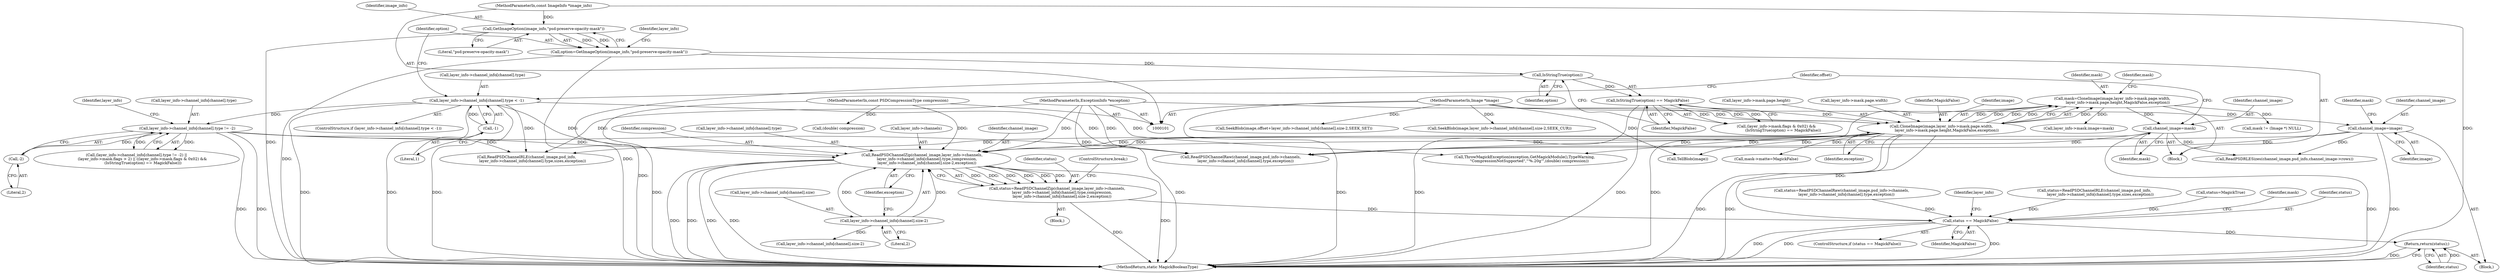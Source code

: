 digraph "1_ImageMagick_7f2dc7a1afc067d0c89f12c82bcdec0445fb1b94@array" {
"1000290" [label="(Call,ReadPSDChannelZip(channel_image,layer_info->channels,\n        layer_info->channel_info[channel].type,compression,\n        layer_info->channel_info[channel].size-2,exception))"];
"1000114" [label="(Call,channel_image=image)"];
"1000102" [label="(MethodParameterIn,Image *image)"];
"1000212" [label="(Call,channel_image=mask)"];
"1000187" [label="(Call,mask=CloneImage(image,layer_info->mask.page.width,\n         layer_info->mask.page.height,MagickFalse,exception))"];
"1000189" [label="(Call,CloneImage(image,layer_info->mask.page.width,\n         layer_info->mask.page.height,MagickFalse,exception))"];
"1000168" [label="(Call,IsStringTrue(option) == MagickFalse)"];
"1000169" [label="(Call,IsStringTrue(option))"];
"1000135" [label="(Call,option=GetImageOption(image_info,\"psd:preserve-opacity-mask\"))"];
"1000137" [label="(Call,GetImageOption(image_info,\"psd:preserve-opacity-mask\"))"];
"1000103" [label="(MethodParameterIn,const ImageInfo *image_info)"];
"1000108" [label="(MethodParameterIn,ExceptionInfo *exception)"];
"1000142" [label="(Call,layer_info->channel_info[channel].type != -2)"];
"1000123" [label="(Call,layer_info->channel_info[channel].type < -1)"];
"1000131" [label="(Call,-1)"];
"1000150" [label="(Call,-2)"];
"1000107" [label="(MethodParameterIn,const PSDCompressionType compression)"];
"1000303" [label="(Call,layer_info->channel_info[channel].size-2)"];
"1000288" [label="(Call,status=ReadPSDChannelZip(channel_image,layer_info->channels,\n        layer_info->channel_info[channel].type,compression,\n        layer_info->channel_info[channel].size-2,exception))"];
"1000342" [label="(Call,status == MagickFalse)"];
"1000367" [label="(Return,return(status);)"];
"1000205" [label="(Identifier,MagickFalse)"];
"1000168" [label="(Call,IsStringTrue(option) == MagickFalse)"];
"1000135" [label="(Call,option=GetImageOption(image_info,\"psd:preserve-opacity-mask\"))"];
"1000142" [label="(Call,layer_info->channel_info[channel].type != -2)"];
"1000368" [label="(Identifier,status)"];
"1000189" [label="(Call,CloneImage(image,layer_info->mask.page.width,\n         layer_info->mask.page.height,MagickFalse,exception))"];
"1000228" [label="(Call,ReadPSDChannelRaw(channel_image,psd_info->channels,\n        layer_info->channel_info[channel].type,exception))"];
"1000138" [label="(Identifier,image_info)"];
"1000190" [label="(Identifier,image)"];
"1000217" [label="(Call,TellBlob(image))"];
"1000369" [label="(MethodReturn,static MagickBooleanType)"];
"1000109" [label="(Block,)"];
"1000331" [label="(Call,layer_info->channel_info[channel].size-2)"];
"1000169" [label="(Call,IsStringTrue(option))"];
"1000302" [label="(Identifier,compression)"];
"1000216" [label="(Identifier,offset)"];
"1000122" [label="(ControlStructure,if (layer_info->channel_info[channel].type < -1))"];
"1000367" [label="(Return,return(status);)"];
"1000342" [label="(Call,status == MagickFalse)"];
"1000327" [label="(Call,SeekBlob(image,offset+layer_info->channel_info[channel].size-2,SEEK_SET))"];
"1000224" [label="(Block,)"];
"1000139" [label="(Literal,\"psd:preserve-opacity-mask\")"];
"1000226" [label="(Call,status=ReadPSDChannelRaw(channel_image,psd_info->channels,\n        layer_info->channel_info[channel].type,exception))"];
"1000360" [label="(Call,layer_info->mask.image=mask)"];
"1000108" [label="(MethodParameterIn,ExceptionInfo *exception)"];
"1000206" [label="(Identifier,exception)"];
"1000171" [label="(Identifier,MagickFalse)"];
"1000170" [label="(Identifier,option)"];
"1000311" [label="(Literal,2)"];
"1000363" [label="(Identifier,layer_info)"];
"1000323" [label="(Call,(double) compression)"];
"1000317" [label="(Call,ThrowMagickException(exception,GetMagickModule(),TypeWarning,\n        \"CompressionNotSupported\",\"'%.20g'\",(double) compression))"];
"1000209" [label="(Identifier,mask)"];
"1000187" [label="(Call,mask=CloneImage(image,layer_info->mask.page.width,\n         layer_info->mask.page.height,MagickFalse,exception))"];
"1000265" [label="(Call,status=ReadPSDChannelRLE(channel_image,psd_info,\n          layer_info->channel_info[channel].type,sizes,exception))"];
"1000213" [label="(Identifier,channel_image)"];
"1000313" [label="(ControlStructure,break;)"];
"1000219" [label="(Call,status=MagickTrue)"];
"1000267" [label="(Call,ReadPSDChannelRLE(channel_image,psd_info,\n          layer_info->channel_info[channel].type,sizes,exception))"];
"1000151" [label="(Literal,2)"];
"1000348" [label="(Identifier,mask)"];
"1000288" [label="(Call,status=ReadPSDChannelZip(channel_image,layer_info->channels,\n        layer_info->channel_info[channel].type,compression,\n        layer_info->channel_info[channel].size-2,exception))"];
"1000131" [label="(Call,-1)"];
"1000295" [label="(Call,layer_info->channel_info[channel].type)"];
"1000143" [label="(Call,layer_info->channel_info[channel].type)"];
"1000107" [label="(MethodParameterIn,const PSDCompressionType compression)"];
"1000290" [label="(Call,ReadPSDChannelZip(channel_image,layer_info->channels,\n        layer_info->channel_info[channel].type,compression,\n        layer_info->channel_info[channel].size-2,exception))"];
"1000116" [label="(Identifier,image)"];
"1000160" [label="(Call,(layer_info->mask.flags & 0x02) &&\n           (IsStringTrue(option) == MagickFalse))"];
"1000137" [label="(Call,GetImageOption(image_info,\"psd:preserve-opacity-mask\"))"];
"1000173" [label="(Call,SeekBlob(image,layer_info->channel_info[channel].size-2,SEEK_CUR))"];
"1000150" [label="(Call,-2)"];
"1000289" [label="(Identifier,status)"];
"1000132" [label="(Literal,1)"];
"1000118" [label="(Identifier,mask)"];
"1000212" [label="(Call,channel_image=mask)"];
"1000292" [label="(Call,layer_info->channels)"];
"1000115" [label="(Identifier,channel_image)"];
"1000291" [label="(Identifier,channel_image)"];
"1000207" [label="(Call,mask->matte=MagickFalse)"];
"1000146" [label="(Identifier,layer_info)"];
"1000141" [label="(Call,(layer_info->channel_info[channel].type != -2) ||\n          (layer_info->mask.flags > 2) || ((layer_info->mask.flags & 0x02) &&\n           (IsStringTrue(option) == MagickFalse)))"];
"1000198" [label="(Call,layer_info->mask.page.height)"];
"1000341" [label="(ControlStructure,if (status == MagickFalse))"];
"1000156" [label="(Identifier,layer_info)"];
"1000114" [label="(Call,channel_image=image)"];
"1000303" [label="(Call,layer_info->channel_info[channel].size-2)"];
"1000304" [label="(Call,layer_info->channel_info[channel].size)"];
"1000343" [label="(Identifier,status)"];
"1000247" [label="(Call,ReadPSDRLESizes(channel_image,psd_info,channel_image->rows))"];
"1000123" [label="(Call,layer_info->channel_info[channel].type < -1)"];
"1000133" [label="(Block,)"];
"1000347" [label="(Call,mask != (Image *) NULL)"];
"1000191" [label="(Call,layer_info->mask.page.width)"];
"1000136" [label="(Identifier,option)"];
"1000103" [label="(MethodParameterIn,const ImageInfo *image_info)"];
"1000124" [label="(Call,layer_info->channel_info[channel].type)"];
"1000214" [label="(Identifier,mask)"];
"1000102" [label="(MethodParameterIn,Image *image)"];
"1000188" [label="(Identifier,mask)"];
"1000312" [label="(Identifier,exception)"];
"1000344" [label="(Identifier,MagickFalse)"];
"1000290" -> "1000288"  [label="AST: "];
"1000290" -> "1000312"  [label="CFG: "];
"1000291" -> "1000290"  [label="AST: "];
"1000292" -> "1000290"  [label="AST: "];
"1000295" -> "1000290"  [label="AST: "];
"1000302" -> "1000290"  [label="AST: "];
"1000303" -> "1000290"  [label="AST: "];
"1000312" -> "1000290"  [label="AST: "];
"1000288" -> "1000290"  [label="CFG: "];
"1000290" -> "1000369"  [label="DDG: "];
"1000290" -> "1000369"  [label="DDG: "];
"1000290" -> "1000369"  [label="DDG: "];
"1000290" -> "1000369"  [label="DDG: "];
"1000290" -> "1000369"  [label="DDG: "];
"1000290" -> "1000288"  [label="DDG: "];
"1000290" -> "1000288"  [label="DDG: "];
"1000290" -> "1000288"  [label="DDG: "];
"1000290" -> "1000288"  [label="DDG: "];
"1000290" -> "1000288"  [label="DDG: "];
"1000290" -> "1000288"  [label="DDG: "];
"1000114" -> "1000290"  [label="DDG: "];
"1000212" -> "1000290"  [label="DDG: "];
"1000142" -> "1000290"  [label="DDG: "];
"1000123" -> "1000290"  [label="DDG: "];
"1000107" -> "1000290"  [label="DDG: "];
"1000303" -> "1000290"  [label="DDG: "];
"1000303" -> "1000290"  [label="DDG: "];
"1000189" -> "1000290"  [label="DDG: "];
"1000108" -> "1000290"  [label="DDG: "];
"1000114" -> "1000109"  [label="AST: "];
"1000114" -> "1000116"  [label="CFG: "];
"1000115" -> "1000114"  [label="AST: "];
"1000116" -> "1000114"  [label="AST: "];
"1000118" -> "1000114"  [label="CFG: "];
"1000114" -> "1000369"  [label="DDG: "];
"1000102" -> "1000114"  [label="DDG: "];
"1000114" -> "1000228"  [label="DDG: "];
"1000114" -> "1000247"  [label="DDG: "];
"1000102" -> "1000101"  [label="AST: "];
"1000102" -> "1000369"  [label="DDG: "];
"1000102" -> "1000173"  [label="DDG: "];
"1000102" -> "1000189"  [label="DDG: "];
"1000102" -> "1000217"  [label="DDG: "];
"1000102" -> "1000327"  [label="DDG: "];
"1000212" -> "1000133"  [label="AST: "];
"1000212" -> "1000214"  [label="CFG: "];
"1000213" -> "1000212"  [label="AST: "];
"1000214" -> "1000212"  [label="AST: "];
"1000216" -> "1000212"  [label="CFG: "];
"1000212" -> "1000369"  [label="DDG: "];
"1000187" -> "1000212"  [label="DDG: "];
"1000212" -> "1000228"  [label="DDG: "];
"1000212" -> "1000247"  [label="DDG: "];
"1000187" -> "1000133"  [label="AST: "];
"1000187" -> "1000189"  [label="CFG: "];
"1000188" -> "1000187"  [label="AST: "];
"1000189" -> "1000187"  [label="AST: "];
"1000209" -> "1000187"  [label="CFG: "];
"1000187" -> "1000369"  [label="DDG: "];
"1000189" -> "1000187"  [label="DDG: "];
"1000189" -> "1000187"  [label="DDG: "];
"1000189" -> "1000187"  [label="DDG: "];
"1000189" -> "1000187"  [label="DDG: "];
"1000189" -> "1000187"  [label="DDG: "];
"1000187" -> "1000347"  [label="DDG: "];
"1000187" -> "1000360"  [label="DDG: "];
"1000189" -> "1000206"  [label="CFG: "];
"1000190" -> "1000189"  [label="AST: "];
"1000191" -> "1000189"  [label="AST: "];
"1000198" -> "1000189"  [label="AST: "];
"1000205" -> "1000189"  [label="AST: "];
"1000206" -> "1000189"  [label="AST: "];
"1000189" -> "1000369"  [label="DDG: "];
"1000189" -> "1000369"  [label="DDG: "];
"1000168" -> "1000189"  [label="DDG: "];
"1000108" -> "1000189"  [label="DDG: "];
"1000189" -> "1000207"  [label="DDG: "];
"1000189" -> "1000217"  [label="DDG: "];
"1000189" -> "1000228"  [label="DDG: "];
"1000189" -> "1000267"  [label="DDG: "];
"1000189" -> "1000317"  [label="DDG: "];
"1000189" -> "1000342"  [label="DDG: "];
"1000168" -> "1000160"  [label="AST: "];
"1000168" -> "1000171"  [label="CFG: "];
"1000169" -> "1000168"  [label="AST: "];
"1000171" -> "1000168"  [label="AST: "];
"1000160" -> "1000168"  [label="CFG: "];
"1000168" -> "1000369"  [label="DDG: "];
"1000168" -> "1000369"  [label="DDG: "];
"1000168" -> "1000160"  [label="DDG: "];
"1000168" -> "1000160"  [label="DDG: "];
"1000169" -> "1000168"  [label="DDG: "];
"1000169" -> "1000170"  [label="CFG: "];
"1000170" -> "1000169"  [label="AST: "];
"1000171" -> "1000169"  [label="CFG: "];
"1000169" -> "1000369"  [label="DDG: "];
"1000135" -> "1000169"  [label="DDG: "];
"1000135" -> "1000133"  [label="AST: "];
"1000135" -> "1000137"  [label="CFG: "];
"1000136" -> "1000135"  [label="AST: "];
"1000137" -> "1000135"  [label="AST: "];
"1000146" -> "1000135"  [label="CFG: "];
"1000135" -> "1000369"  [label="DDG: "];
"1000135" -> "1000369"  [label="DDG: "];
"1000137" -> "1000135"  [label="DDG: "];
"1000137" -> "1000135"  [label="DDG: "];
"1000137" -> "1000139"  [label="CFG: "];
"1000138" -> "1000137"  [label="AST: "];
"1000139" -> "1000137"  [label="AST: "];
"1000137" -> "1000369"  [label="DDG: "];
"1000103" -> "1000137"  [label="DDG: "];
"1000103" -> "1000101"  [label="AST: "];
"1000103" -> "1000369"  [label="DDG: "];
"1000108" -> "1000101"  [label="AST: "];
"1000108" -> "1000369"  [label="DDG: "];
"1000108" -> "1000228"  [label="DDG: "];
"1000108" -> "1000267"  [label="DDG: "];
"1000108" -> "1000317"  [label="DDG: "];
"1000142" -> "1000141"  [label="AST: "];
"1000142" -> "1000150"  [label="CFG: "];
"1000143" -> "1000142"  [label="AST: "];
"1000150" -> "1000142"  [label="AST: "];
"1000156" -> "1000142"  [label="CFG: "];
"1000141" -> "1000142"  [label="CFG: "];
"1000142" -> "1000369"  [label="DDG: "];
"1000142" -> "1000369"  [label="DDG: "];
"1000142" -> "1000141"  [label="DDG: "];
"1000142" -> "1000141"  [label="DDG: "];
"1000123" -> "1000142"  [label="DDG: "];
"1000150" -> "1000142"  [label="DDG: "];
"1000142" -> "1000228"  [label="DDG: "];
"1000142" -> "1000267"  [label="DDG: "];
"1000123" -> "1000122"  [label="AST: "];
"1000123" -> "1000131"  [label="CFG: "];
"1000124" -> "1000123"  [label="AST: "];
"1000131" -> "1000123"  [label="AST: "];
"1000136" -> "1000123"  [label="CFG: "];
"1000216" -> "1000123"  [label="CFG: "];
"1000123" -> "1000369"  [label="DDG: "];
"1000123" -> "1000369"  [label="DDG: "];
"1000123" -> "1000369"  [label="DDG: "];
"1000131" -> "1000123"  [label="DDG: "];
"1000123" -> "1000228"  [label="DDG: "];
"1000123" -> "1000267"  [label="DDG: "];
"1000131" -> "1000132"  [label="CFG: "];
"1000132" -> "1000131"  [label="AST: "];
"1000150" -> "1000151"  [label="CFG: "];
"1000151" -> "1000150"  [label="AST: "];
"1000107" -> "1000101"  [label="AST: "];
"1000107" -> "1000369"  [label="DDG: "];
"1000107" -> "1000323"  [label="DDG: "];
"1000303" -> "1000311"  [label="CFG: "];
"1000304" -> "1000303"  [label="AST: "];
"1000311" -> "1000303"  [label="AST: "];
"1000312" -> "1000303"  [label="CFG: "];
"1000303" -> "1000331"  [label="DDG: "];
"1000288" -> "1000224"  [label="AST: "];
"1000289" -> "1000288"  [label="AST: "];
"1000313" -> "1000288"  [label="CFG: "];
"1000288" -> "1000369"  [label="DDG: "];
"1000288" -> "1000342"  [label="DDG: "];
"1000342" -> "1000341"  [label="AST: "];
"1000342" -> "1000344"  [label="CFG: "];
"1000343" -> "1000342"  [label="AST: "];
"1000344" -> "1000342"  [label="AST: "];
"1000348" -> "1000342"  [label="CFG: "];
"1000363" -> "1000342"  [label="CFG: "];
"1000342" -> "1000369"  [label="DDG: "];
"1000342" -> "1000369"  [label="DDG: "];
"1000342" -> "1000369"  [label="DDG: "];
"1000226" -> "1000342"  [label="DDG: "];
"1000265" -> "1000342"  [label="DDG: "];
"1000219" -> "1000342"  [label="DDG: "];
"1000342" -> "1000367"  [label="DDG: "];
"1000367" -> "1000109"  [label="AST: "];
"1000367" -> "1000368"  [label="CFG: "];
"1000368" -> "1000367"  [label="AST: "];
"1000369" -> "1000367"  [label="CFG: "];
"1000367" -> "1000369"  [label="DDG: "];
"1000368" -> "1000367"  [label="DDG: "];
}
